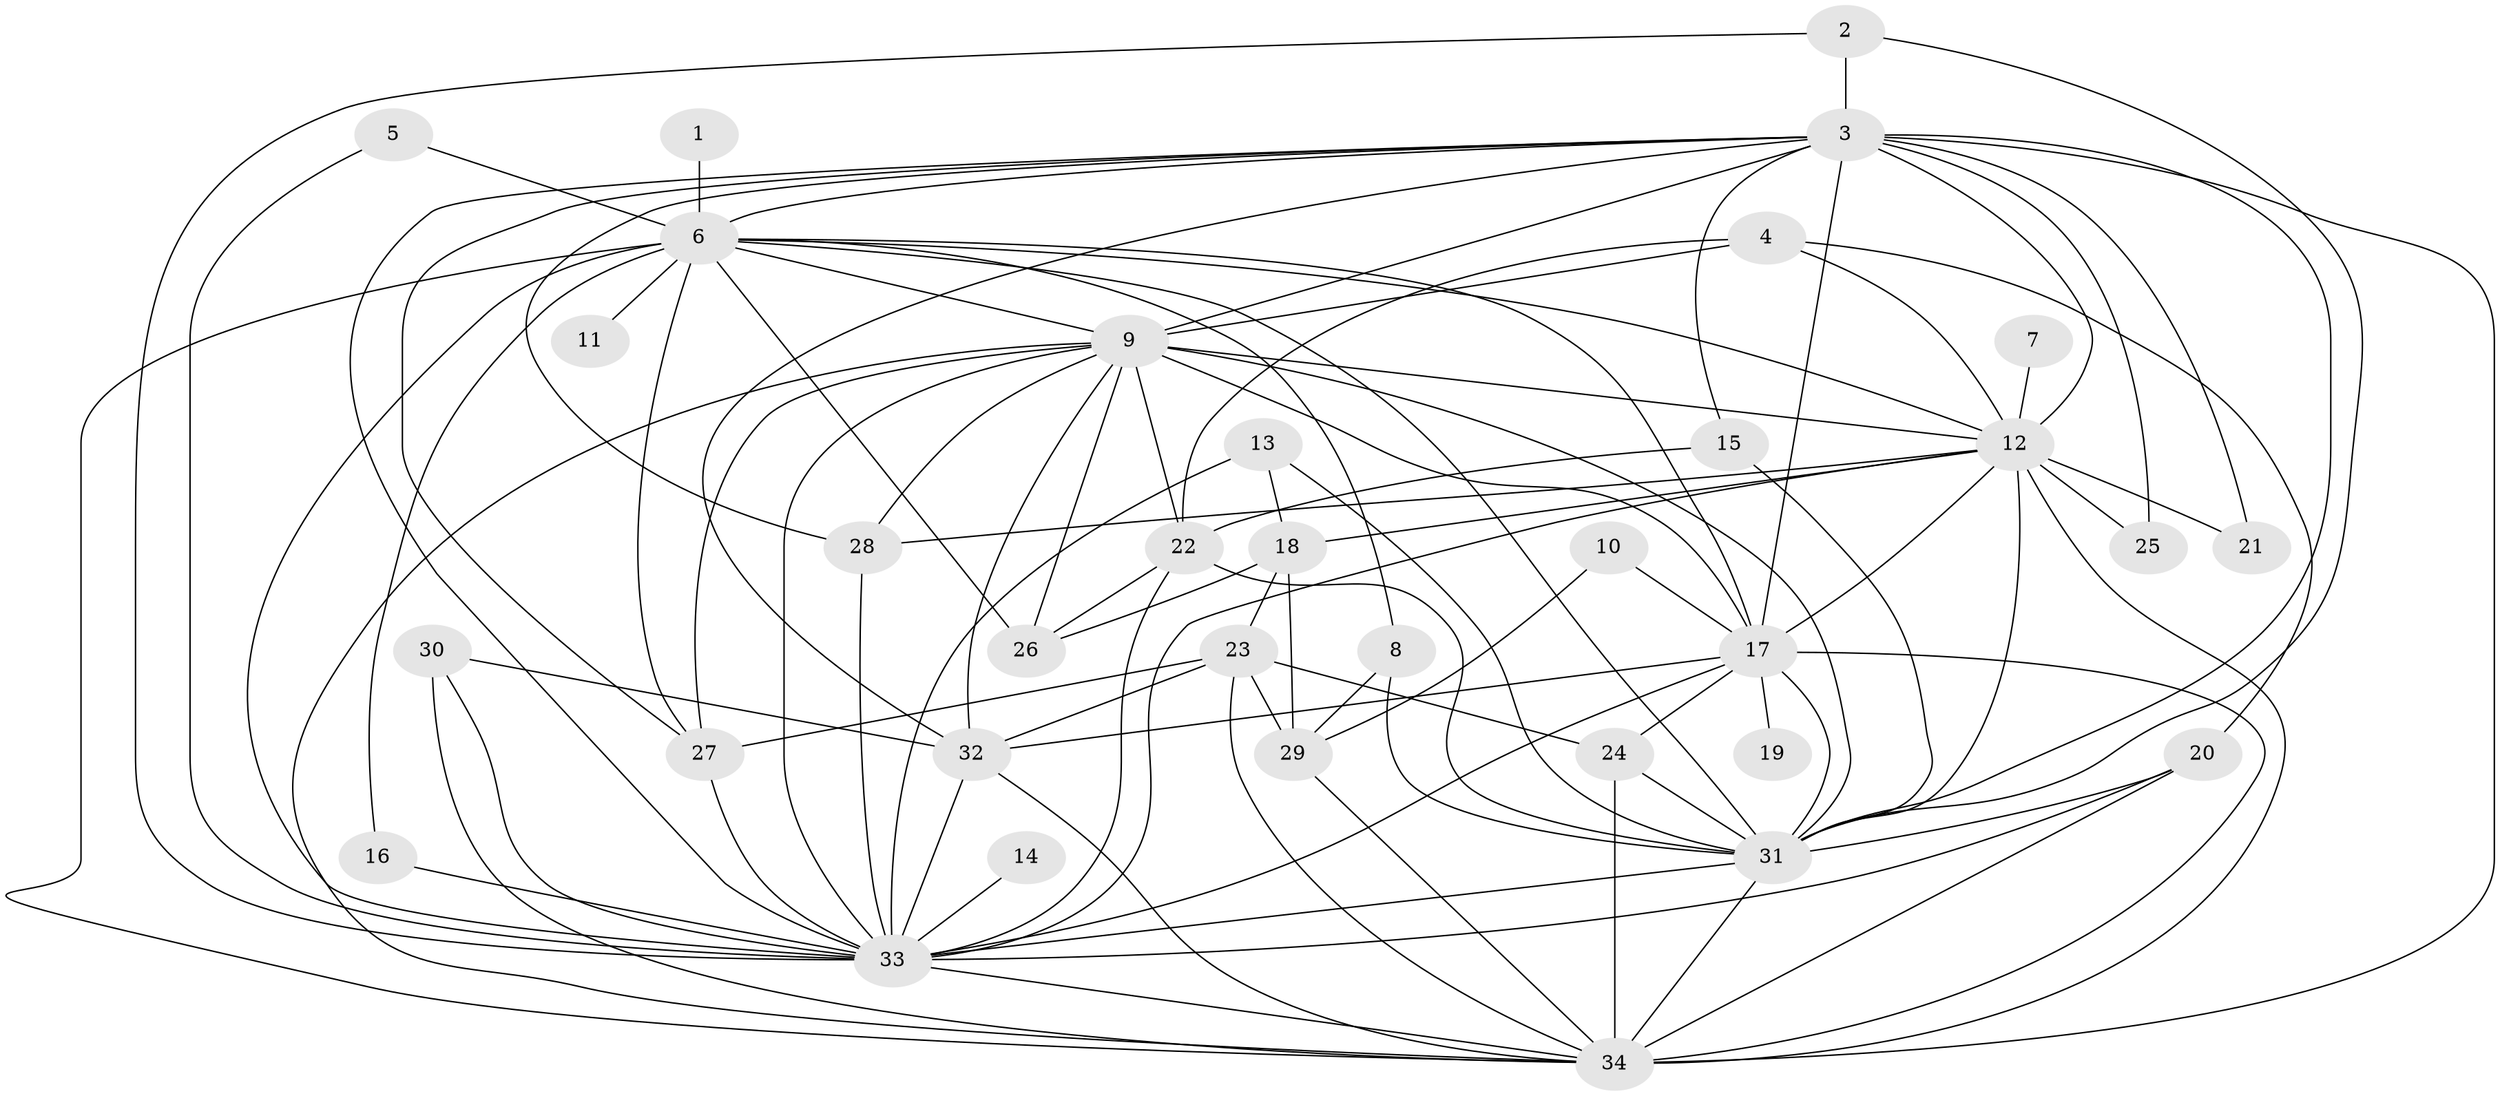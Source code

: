 // original degree distribution, {15: 0.011904761904761904, 20: 0.03571428571428571, 14: 0.011904761904761904, 17: 0.011904761904761904, 22: 0.011904761904761904, 29: 0.011904761904761904, 18: 0.023809523809523808, 2: 0.5952380952380952, 3: 0.16666666666666666, 4: 0.047619047619047616, 6: 0.05952380952380952, 5: 0.011904761904761904}
// Generated by graph-tools (version 1.1) at 2025/36/03/04/25 23:36:26]
// undirected, 34 vertices, 97 edges
graph export_dot {
  node [color=gray90,style=filled];
  1;
  2;
  3;
  4;
  5;
  6;
  7;
  8;
  9;
  10;
  11;
  12;
  13;
  14;
  15;
  16;
  17;
  18;
  19;
  20;
  21;
  22;
  23;
  24;
  25;
  26;
  27;
  28;
  29;
  30;
  31;
  32;
  33;
  34;
  1 -- 6 [weight=1.0];
  2 -- 3 [weight=1.0];
  2 -- 31 [weight=1.0];
  2 -- 33 [weight=1.0];
  3 -- 6 [weight=2.0];
  3 -- 9 [weight=2.0];
  3 -- 12 [weight=2.0];
  3 -- 15 [weight=1.0];
  3 -- 17 [weight=3.0];
  3 -- 21 [weight=1.0];
  3 -- 25 [weight=1.0];
  3 -- 27 [weight=1.0];
  3 -- 28 [weight=1.0];
  3 -- 31 [weight=3.0];
  3 -- 32 [weight=2.0];
  3 -- 33 [weight=3.0];
  3 -- 34 [weight=5.0];
  4 -- 9 [weight=1.0];
  4 -- 12 [weight=1.0];
  4 -- 20 [weight=1.0];
  4 -- 22 [weight=1.0];
  5 -- 6 [weight=1.0];
  5 -- 33 [weight=1.0];
  6 -- 8 [weight=1.0];
  6 -- 9 [weight=1.0];
  6 -- 11 [weight=1.0];
  6 -- 12 [weight=1.0];
  6 -- 16 [weight=1.0];
  6 -- 17 [weight=1.0];
  6 -- 26 [weight=1.0];
  6 -- 27 [weight=1.0];
  6 -- 31 [weight=2.0];
  6 -- 33 [weight=1.0];
  6 -- 34 [weight=3.0];
  7 -- 12 [weight=1.0];
  8 -- 29 [weight=1.0];
  8 -- 31 [weight=1.0];
  9 -- 12 [weight=3.0];
  9 -- 17 [weight=2.0];
  9 -- 22 [weight=1.0];
  9 -- 26 [weight=1.0];
  9 -- 27 [weight=1.0];
  9 -- 28 [weight=1.0];
  9 -- 31 [weight=1.0];
  9 -- 32 [weight=1.0];
  9 -- 33 [weight=2.0];
  9 -- 34 [weight=2.0];
  10 -- 17 [weight=1.0];
  10 -- 29 [weight=1.0];
  12 -- 17 [weight=1.0];
  12 -- 18 [weight=1.0];
  12 -- 21 [weight=1.0];
  12 -- 25 [weight=1.0];
  12 -- 28 [weight=1.0];
  12 -- 31 [weight=2.0];
  12 -- 33 [weight=1.0];
  12 -- 34 [weight=3.0];
  13 -- 18 [weight=1.0];
  13 -- 31 [weight=1.0];
  13 -- 33 [weight=1.0];
  14 -- 33 [weight=1.0];
  15 -- 22 [weight=1.0];
  15 -- 31 [weight=2.0];
  16 -- 33 [weight=1.0];
  17 -- 19 [weight=1.0];
  17 -- 24 [weight=1.0];
  17 -- 31 [weight=1.0];
  17 -- 32 [weight=1.0];
  17 -- 33 [weight=2.0];
  17 -- 34 [weight=2.0];
  18 -- 23 [weight=1.0];
  18 -- 26 [weight=1.0];
  18 -- 29 [weight=1.0];
  20 -- 31 [weight=1.0];
  20 -- 33 [weight=1.0];
  20 -- 34 [weight=1.0];
  22 -- 26 [weight=1.0];
  22 -- 31 [weight=1.0];
  22 -- 33 [weight=1.0];
  23 -- 24 [weight=1.0];
  23 -- 27 [weight=1.0];
  23 -- 29 [weight=1.0];
  23 -- 32 [weight=1.0];
  23 -- 34 [weight=1.0];
  24 -- 31 [weight=1.0];
  24 -- 34 [weight=1.0];
  27 -- 33 [weight=1.0];
  28 -- 33 [weight=2.0];
  29 -- 34 [weight=2.0];
  30 -- 32 [weight=1.0];
  30 -- 33 [weight=1.0];
  30 -- 34 [weight=1.0];
  31 -- 33 [weight=3.0];
  31 -- 34 [weight=2.0];
  32 -- 33 [weight=1.0];
  32 -- 34 [weight=1.0];
  33 -- 34 [weight=3.0];
}
